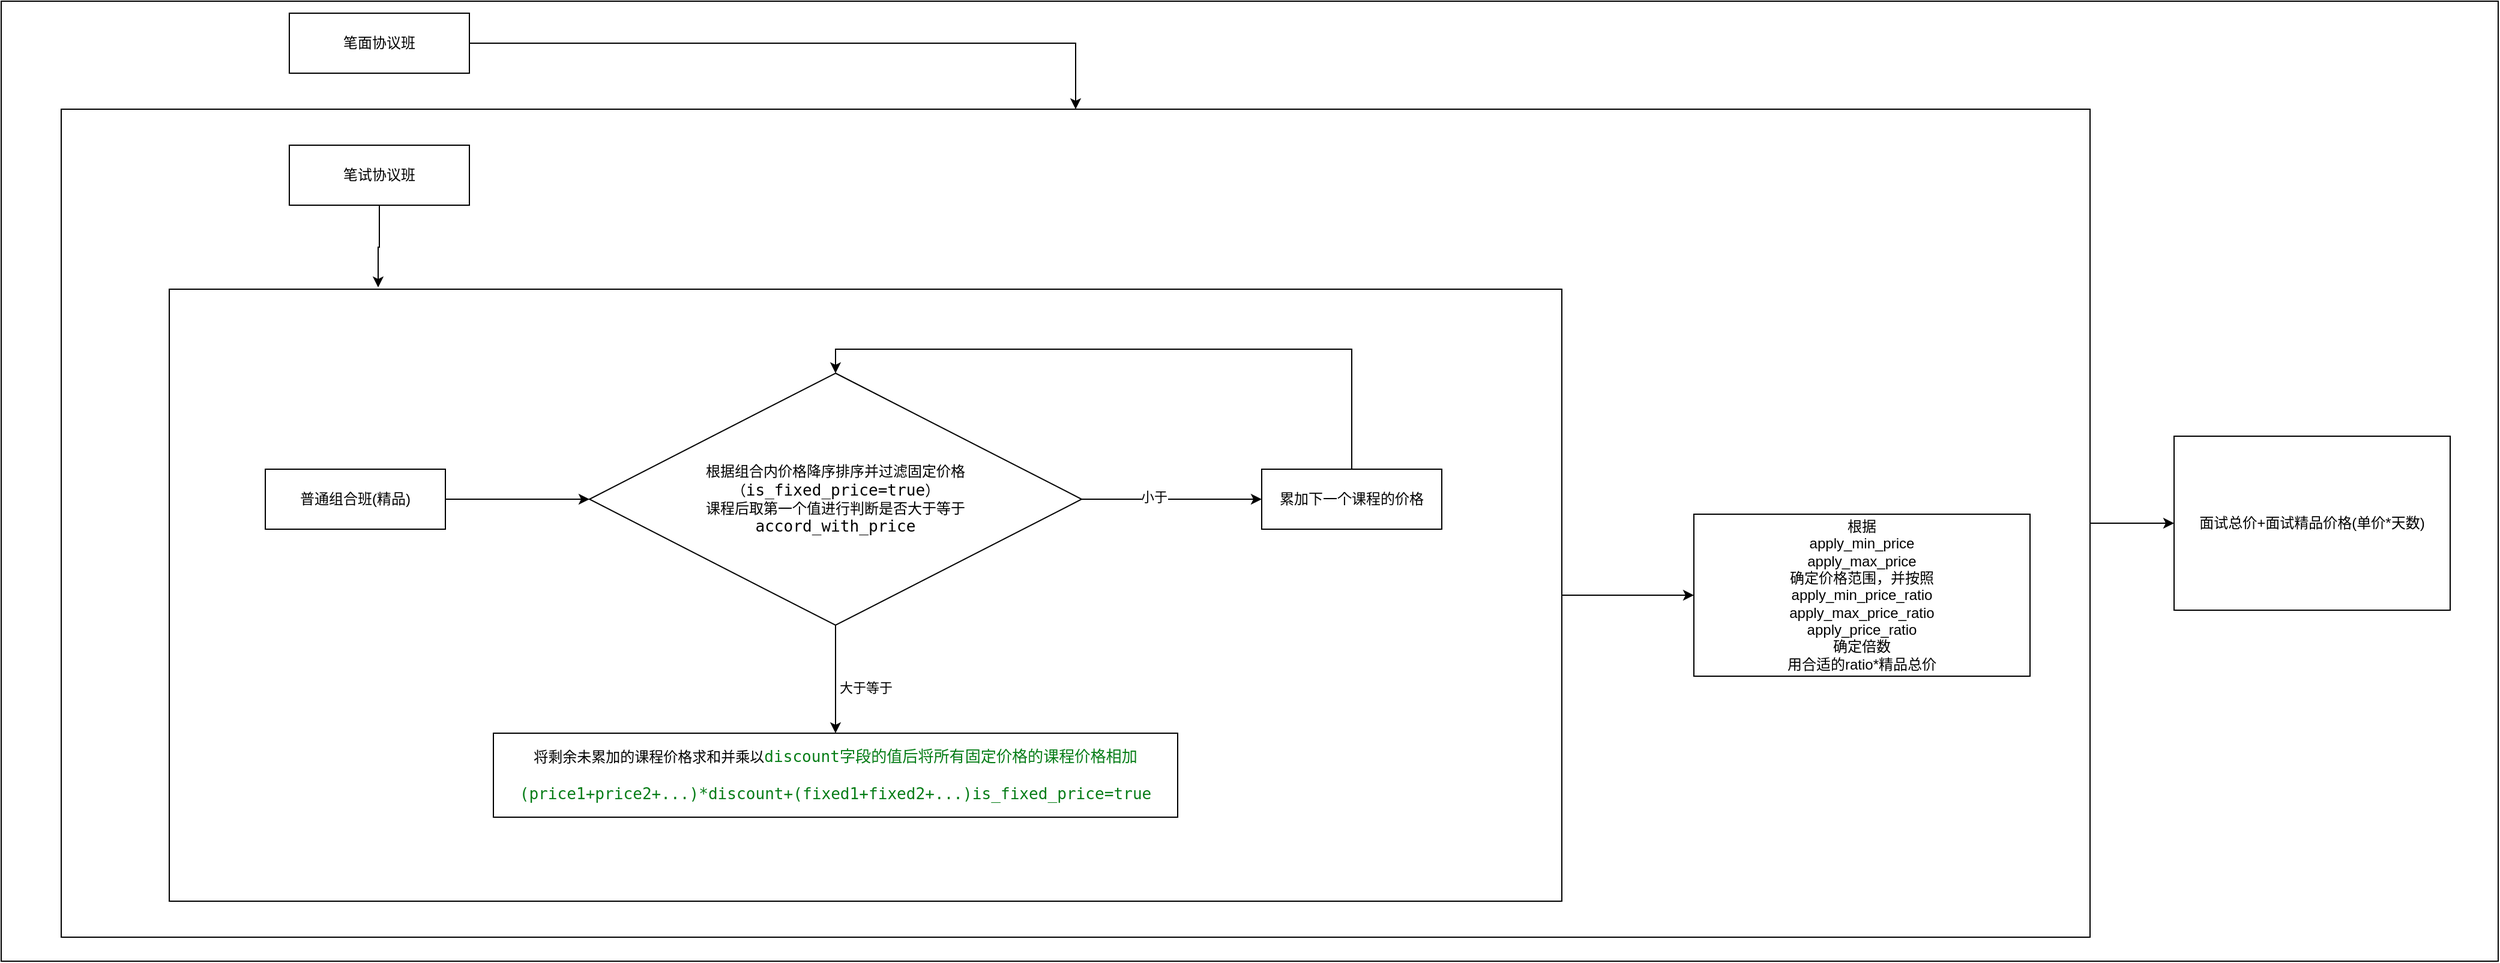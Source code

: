 <mxfile compressed="true" version="20.2.7" type="github"><diagram id="POT4i-4xtsjazcXrQrL8" name="第 1 页"><mxGraphModel dx="4753" dy="2403" grid="1" gridSize="10" guides="1" tooltips="1" connect="1" arrows="1" fold="1" page="1" pageScale="1" pageWidth="827" pageHeight="1169" math="0" shadow="0"><root><mxCell id="0"/><mxCell id="1" parent="0"/><mxCell id="KfvdheSxafolYIc288O2-1" value="" style="rounded=0;whiteSpace=wrap;html=1;" vertex="1" parent="1"><mxGeometry x="20" y="20" width="2080" height="800" as="geometry"/></mxCell><mxCell id="KfvdheSxafolYIc288O2-2" style="edgeStyle=orthogonalEdgeStyle;rounded=0;orthogonalLoop=1;jettySize=auto;html=1;exitX=1;exitY=0.5;exitDx=0;exitDy=0;entryX=0;entryY=0.5;entryDx=0;entryDy=0;" edge="1" parent="1" source="KfvdheSxafolYIc288O2-3" target="KfvdheSxafolYIc288O2-19"><mxGeometry relative="1" as="geometry"/></mxCell><mxCell id="KfvdheSxafolYIc288O2-3" value="" style="rounded=0;whiteSpace=wrap;html=1;" vertex="1" parent="1"><mxGeometry x="70" y="110" width="1690" height="690" as="geometry"/></mxCell><mxCell id="KfvdheSxafolYIc288O2-4" value="" style="edgeStyle=orthogonalEdgeStyle;rounded=0;orthogonalLoop=1;jettySize=auto;html=1;" edge="1" parent="1" source="KfvdheSxafolYIc288O2-5" target="KfvdheSxafolYIc288O2-18"><mxGeometry relative="1" as="geometry"/></mxCell><mxCell id="KfvdheSxafolYIc288O2-5" value="" style="rounded=0;whiteSpace=wrap;html=1;" vertex="1" parent="1"><mxGeometry x="160" y="260" width="1160" height="510" as="geometry"/></mxCell><mxCell id="KfvdheSxafolYIc288O2-6" style="edgeStyle=orthogonalEdgeStyle;rounded=0;orthogonalLoop=1;jettySize=auto;html=1;exitX=1;exitY=0.5;exitDx=0;exitDy=0;entryX=0;entryY=0.5;entryDx=0;entryDy=0;" edge="1" parent="1" source="KfvdheSxafolYIc288O2-7" target="KfvdheSxafolYIc288O2-12"><mxGeometry relative="1" as="geometry"><mxPoint x="510" y="458.75" as="targetPoint"/></mxGeometry></mxCell><mxCell id="KfvdheSxafolYIc288O2-7" value="普通组合班(精品)" style="rounded=0;whiteSpace=wrap;html=1;" vertex="1" parent="1"><mxGeometry x="240" y="410" width="150" height="50" as="geometry"/></mxCell><mxCell id="KfvdheSxafolYIc288O2-8" style="edgeStyle=orthogonalEdgeStyle;rounded=0;orthogonalLoop=1;jettySize=auto;html=1;exitX=1;exitY=0.5;exitDx=0;exitDy=0;" edge="1" parent="1" source="KfvdheSxafolYIc288O2-12"><mxGeometry relative="1" as="geometry"><mxPoint x="1070" y="435" as="targetPoint"/></mxGeometry></mxCell><mxCell id="KfvdheSxafolYIc288O2-9" value="小于" style="edgeLabel;html=1;align=center;verticalAlign=middle;resizable=0;points=[];" vertex="1" connectable="0" parent="KfvdheSxafolYIc288O2-8"><mxGeometry x="-0.2" y="2" relative="1" as="geometry"><mxPoint as="offset"/></mxGeometry></mxCell><mxCell id="KfvdheSxafolYIc288O2-10" style="edgeStyle=orthogonalEdgeStyle;rounded=0;orthogonalLoop=1;jettySize=auto;html=1;exitX=0.5;exitY=1;exitDx=0;exitDy=0;" edge="1" parent="1" source="KfvdheSxafolYIc288O2-12"><mxGeometry relative="1" as="geometry"><mxPoint x="715" y="630" as="targetPoint"/></mxGeometry></mxCell><mxCell id="KfvdheSxafolYIc288O2-11" value="大于等于" style="edgeLabel;html=1;align=center;verticalAlign=middle;resizable=0;points=[];" vertex="1" connectable="0" parent="KfvdheSxafolYIc288O2-10"><mxGeometry x="-0.275" relative="1" as="geometry"><mxPoint x="25" y="19" as="offset"/></mxGeometry></mxCell><mxCell id="KfvdheSxafolYIc288O2-12" value="&lt;span&gt;根据组合内价格降序排序并过滤固定价格&lt;br&gt;（&lt;/span&gt;&lt;span style=&quot;background-color: rgb(255 , 255 , 255) ; font-family: &amp;#34;jetbrains mono&amp;#34; , monospace ; font-size: 9.8pt&quot;&gt;is_fixed_price=true&lt;/span&gt;&lt;span&gt;）&lt;/span&gt;&lt;br&gt;&lt;span&gt;课程后取第一个值进行判断是否大于等于&lt;br&gt;&lt;/span&gt;&lt;span style=&quot;background-color: rgb(255 , 255 , 255) ; font-family: &amp;#34;jetbrains mono&amp;#34; , monospace ; font-size: 9.8pt&quot;&gt;accord_with_price&lt;/span&gt;" style="rhombus;whiteSpace=wrap;html=1;" vertex="1" parent="1"><mxGeometry x="510" y="330" width="410" height="210" as="geometry"/></mxCell><mxCell id="KfvdheSxafolYIc288O2-13" style="edgeStyle=orthogonalEdgeStyle;rounded=0;orthogonalLoop=1;jettySize=auto;html=1;exitX=0.5;exitY=0;exitDx=0;exitDy=0;entryX=0.5;entryY=0;entryDx=0;entryDy=0;" edge="1" parent="1" source="KfvdheSxafolYIc288O2-14" target="KfvdheSxafolYIc288O2-12"><mxGeometry relative="1" as="geometry"><Array as="points"><mxPoint x="1145" y="310"/><mxPoint x="715" y="310"/></Array></mxGeometry></mxCell><mxCell id="KfvdheSxafolYIc288O2-14" value="累加下一个课程的价格" style="rounded=0;whiteSpace=wrap;html=1;" vertex="1" parent="1"><mxGeometry x="1070" y="410" width="150" height="50" as="geometry"/></mxCell><mxCell id="KfvdheSxafolYIc288O2-15" value="将剩余未累加的课程价格求和并乘以&lt;span style=&quot;color: rgb(6 , 125 , 23) ; background-color: rgb(255 , 255 , 255) ; font-family: &amp;#34;jetbrains mono&amp;#34; , monospace ; font-size: 9.8pt&quot;&gt;discount&lt;/span&gt;&lt;span style=&quot;color: rgb(6 , 125 , 23) ; background-color: rgb(255 , 255 , 255) ; font-family: &amp;#34;jetbrains mono&amp;#34; , monospace ; font-size: 9.8pt&quot;&gt;字段的值后将所有固定价格的课程价格相加&lt;br&gt;&lt;br&gt;(price1+price2+...)*discount+(&lt;/span&gt;&lt;span style=&quot;color: rgb(6 , 125 , 23) ; font-family: &amp;#34;jetbrains mono&amp;#34; , monospace ; font-size: 13.067px ; background-color: rgb(255 , 255 , 255)&quot;&gt;fixed1+&lt;/span&gt;&lt;span style=&quot;color: rgb(6 , 125 , 23) ; font-family: &amp;#34;jetbrains mono&amp;#34; , monospace ; font-size: 13.067px ; background-color: rgb(255 , 255 , 255)&quot;&gt;fixed2+...&lt;/span&gt;&lt;span style=&quot;color: rgb(6 , 125 , 23) ; background-color: rgb(255 , 255 , 255) ; font-family: &amp;#34;jetbrains mono&amp;#34; , monospace ; font-size: 9.8pt&quot;&gt;)&lt;/span&gt;&lt;span style=&quot;color: rgb(6 , 125 , 23) ; font-family: &amp;#34;jetbrains mono&amp;#34; , monospace ; font-size: 13.067px ; background-color: rgb(255 , 255 , 255)&quot;&gt;is_fixed_price=true&lt;/span&gt;&lt;span style=&quot;color: rgb(6 , 125 , 23) ; background-color: rgb(255 , 255 , 255) ; font-family: &amp;#34;jetbrains mono&amp;#34; , monospace ; font-size: 9.8pt&quot;&gt;&lt;br&gt;&lt;/span&gt;" style="rounded=0;whiteSpace=wrap;html=1;" vertex="1" parent="1"><mxGeometry x="430" y="630" width="570" height="70" as="geometry"/></mxCell><mxCell id="KfvdheSxafolYIc288O2-16" style="edgeStyle=orthogonalEdgeStyle;rounded=0;orthogonalLoop=1;jettySize=auto;html=1;exitX=0.5;exitY=1;exitDx=0;exitDy=0;entryX=0.15;entryY=-0.003;entryDx=0;entryDy=0;entryPerimeter=0;" edge="1" parent="1" source="KfvdheSxafolYIc288O2-17" target="KfvdheSxafolYIc288O2-5"><mxGeometry relative="1" as="geometry"/></mxCell><mxCell id="KfvdheSxafolYIc288O2-17" value="笔试协议班" style="rounded=0;whiteSpace=wrap;html=1;" vertex="1" parent="1"><mxGeometry x="260" y="140" width="150" height="50" as="geometry"/></mxCell><mxCell id="KfvdheSxafolYIc288O2-18" value="&lt;span&gt;根据&lt;/span&gt;&lt;br&gt;&lt;span&gt;apply_min_price&lt;br&gt;&lt;/span&gt;&lt;span&gt;apply_max_price&lt;br&gt;&lt;/span&gt;&lt;span&gt;确定价格范围，并按照&lt;br&gt;&lt;div&gt;apply_min_price_ratio&lt;/div&gt;&lt;div&gt;apply_max_price_ratio&lt;/div&gt;&lt;div&gt;apply_price_ratio&lt;/div&gt;&lt;div&gt;确定倍数&lt;/div&gt;&lt;div&gt;用合适的ratio*精品总价&lt;/div&gt;&lt;/span&gt;" style="rounded=0;whiteSpace=wrap;html=1;" vertex="1" parent="1"><mxGeometry x="1430" y="447.5" width="280" height="135" as="geometry"/></mxCell><mxCell id="KfvdheSxafolYIc288O2-19" value="面试总价+面试精品价格(单价*天数)" style="rounded=0;whiteSpace=wrap;html=1;" vertex="1" parent="1"><mxGeometry x="1830" y="382.5" width="230" height="145" as="geometry"/></mxCell><mxCell id="KfvdheSxafolYIc288O2-20" style="edgeStyle=orthogonalEdgeStyle;rounded=0;orthogonalLoop=1;jettySize=auto;html=1;exitX=1;exitY=0.5;exitDx=0;exitDy=0;entryX=0.5;entryY=0;entryDx=0;entryDy=0;" edge="1" parent="1" source="KfvdheSxafolYIc288O2-21" target="KfvdheSxafolYIc288O2-3"><mxGeometry relative="1" as="geometry"/></mxCell><mxCell id="KfvdheSxafolYIc288O2-21" value="笔面协议班" style="rounded=0;whiteSpace=wrap;html=1;" vertex="1" parent="1"><mxGeometry x="260" y="30" width="150" height="50" as="geometry"/></mxCell></root></mxGraphModel></diagram></mxfile>